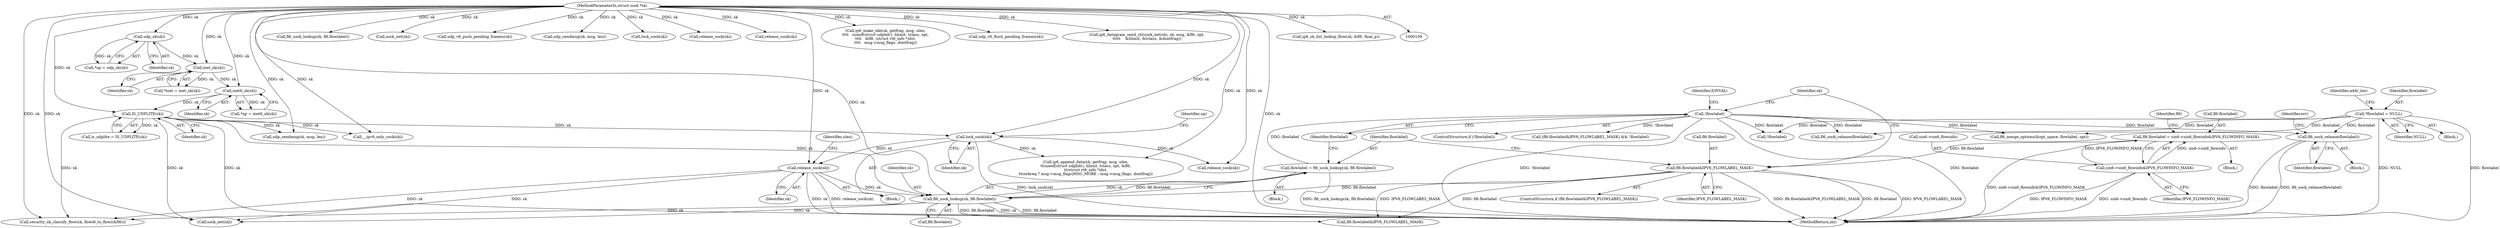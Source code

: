 digraph "0_linux_45f6fad84cc305103b28d73482b344d7f5b76f39_18@pointer" {
"1000604" [label="(Call,fl6_sock_release(flowlabel))"];
"1000138" [label="(Call,*flowlabel = NULL)"];
"1000451" [label="(Call,!flowlabel)"];
"1000443" [label="(Call,flowlabel = fl6_sock_lookup(sk, fl6.flowlabel))"];
"1000445" [label="(Call,fl6_sock_lookup(sk, fl6.flowlabel))"];
"1000188" [label="(Call,IS_UDPLITE(sk))"];
"1000128" [label="(Call,inet6_sk(sk))"];
"1000123" [label="(Call,inet_sk(sk))"];
"1000118" [label="(Call,udp_sk(sk))"];
"1000110" [label="(MethodParameterIn,struct sock *sk)"];
"1000385" [label="(Call,release_sock(sk))"];
"1000360" [label="(Call,lock_sock(sk))"];
"1000437" [label="(Call,fl6.flowlabel&IPV6_FLOWLABEL_MASK)"];
"1000427" [label="(Call,fl6.flowlabel = sin6->sin6_flowinfo&IPV6_FLOWINFO_MASK)"];
"1000431" [label="(Call,sin6->sin6_flowinfo&IPV6_FLOWINFO_MASK)"];
"1000145" [label="(Identifier,addr_len)"];
"1000129" [label="(Identifier,sk)"];
"1000771" [label="(Call,security_sk_classify_flow(sk, flowi6_to_flowi(&fl6)))"];
"1000116" [label="(Call,*up = udp_sk(sk))"];
"1000376" [label="(Call,release_sock(sk))"];
"1000140" [label="(Identifier,NULL)"];
"1000123" [label="(Call,inet_sk(sk))"];
"1000118" [label="(Call,udp_sk(sk))"];
"1000620" [label="(Call,fl6_sock_lookup(sk, fl6.flowlabel))"];
"1000442" [label="(Block,)"];
"1001011" [label="(Call,sock_net(sk))"];
"1000139" [label="(Identifier,flowlabel)"];
"1000444" [label="(Identifier,flowlabel)"];
"1000186" [label="(Call,is_udplite = IS_UDPLITE(sk))"];
"1000603" [label="(Block,)"];
"1000128" [label="(Call,inet6_sk(sk))"];
"1000939" [label="(Call,udp_v6_push_pending_frames(sk))"];
"1000441" [label="(Identifier,IPV6_FLOWLABEL_MASK)"];
"1000324" [label="(Call,udp_sendmsg(sk, msg, len))"];
"1000438" [label="(Call,fl6.flowlabel)"];
"1000427" [label="(Call,fl6.flowlabel = sin6->sin6_flowinfo&IPV6_FLOWINFO_MASK)"];
"1000119" [label="(Identifier,sk)"];
"1000385" [label="(Call,release_sock(sk))"];
"1000864" [label="(Call,lock_sock(sk))"];
"1000455" [label="(Identifier,EINVAL)"];
"1000446" [label="(Identifier,sk)"];
"1000386" [label="(Identifier,sk)"];
"1000988" [label="(Call,fl6_sock_release(flowlabel))"];
"1000188" [label="(Call,IS_UDPLITE(sk))"];
"1000365" [label="(Identifier,up)"];
"1000452" [label="(Identifier,flowlabel)"];
"1000872" [label="(Call,release_sock(sk))"];
"1000447" [label="(Call,fl6.flowlabel)"];
"1000124" [label="(Identifier,sk)"];
"1000121" [label="(Call,*inet = inet_sk(sk))"];
"1000437" [label="(Call,fl6.flowlabel&IPV6_FLOWLABEL_MASK)"];
"1000450" [label="(ControlStructure,if (!flowlabel))"];
"1000113" [label="(Block,)"];
"1000126" [label="(Call,*np = inet6_sk(sk))"];
"1000967" [label="(Call,release_sock(sk))"];
"1000361" [label="(Identifier,sk)"];
"1000189" [label="(Identifier,sk)"];
"1000428" [label="(Call,fl6.flowlabel)"];
"1000359" [label="(Block,)"];
"1000443" [label="(Call,flowlabel = fl6_sock_lookup(sk, fl6.flowlabel))"];
"1000586" [label="(Call,sock_net(sk))"];
"1000830" [label="(Call,ip6_make_skb(sk, getfrag, msg, ulen,\n\t\t\t\t   sizeof(struct udphdr), hlimit, tclass, opt,\n\t\t\t\t   &fl6, (struct rt6_info *)dst,\n\t\t\t\t   msg->msg_flags, dontfrag))"];
"1000658" [label="(Call,fl6_merge_options(&opt_space, flowlabel, opt))"];
"1000138" [label="(Call,*flowlabel = NULL)"];
"1000436" [label="(ControlStructure,if (fl6.flowlabel&IPV6_FLOWLABEL_MASK))"];
"1000445" [label="(Call,fl6_sock_lookup(sk, fl6.flowlabel))"];
"1000931" [label="(Call,udp_v6_flush_pending_frames(sk))"];
"1000432" [label="(Call,sin6->sin6_flowinfo)"];
"1000609" [label="(Call,(fl6.flowlabel&IPV6_FLOWLABEL_MASK) && !flowlabel)"];
"1000604" [label="(Call,fl6_sock_release(flowlabel))"];
"1000585" [label="(Call,ip6_datagram_send_ctl(sock_net(sk), sk, msg, &fl6, opt,\n\t\t\t\t\t    &hlimit, &tclass, &dontfrag))"];
"1000605" [label="(Identifier,flowlabel)"];
"1000903" [label="(Call,ip6_append_data(sk, getfrag, msg, ulen,\n\t\tsizeof(struct udphdr), hlimit, tclass, opt, &fl6,\n\t\t(struct rt6_info *)dst,\n\t\tcorkreq ? msg->msg_flags|MSG_MORE : msg->msg_flags, dontfrag))"];
"1000335" [label="(Call,udp_sendmsg(sk, msg, len))"];
"1000318" [label="(Call,__ipv6_only_sock(sk))"];
"1000360" [label="(Call,lock_sock(sk))"];
"1000431" [label="(Call,sin6->sin6_flowinfo&IPV6_FLOWINFO_MASK)"];
"1000460" [label="(Identifier,sk)"];
"1000110" [label="(MethodParameterIn,struct sock *sk)"];
"1000451" [label="(Call,!flowlabel)"];
"1000426" [label="(Block,)"];
"1000610" [label="(Call,fl6.flowlabel&IPV6_FLOWLABEL_MASK)"];
"1000388" [label="(Identifier,ulen)"];
"1001034" [label="(MethodReturn,int)"];
"1000778" [label="(Call,ip6_sk_dst_lookup_flow(sk, &fl6, final_p))"];
"1000435" [label="(Identifier,IPV6_FLOWINFO_MASK)"];
"1000439" [label="(Identifier,fl6)"];
"1000615" [label="(Call,!flowlabel)"];
"1000607" [label="(Identifier,err)"];
"1000604" -> "1000603"  [label="AST: "];
"1000604" -> "1000605"  [label="CFG: "];
"1000605" -> "1000604"  [label="AST: "];
"1000607" -> "1000604"  [label="CFG: "];
"1000604" -> "1001034"  [label="DDG: fl6_sock_release(flowlabel)"];
"1000604" -> "1001034"  [label="DDG: flowlabel"];
"1000138" -> "1000604"  [label="DDG: flowlabel"];
"1000451" -> "1000604"  [label="DDG: flowlabel"];
"1000138" -> "1000113"  [label="AST: "];
"1000138" -> "1000140"  [label="CFG: "];
"1000139" -> "1000138"  [label="AST: "];
"1000140" -> "1000138"  [label="AST: "];
"1000145" -> "1000138"  [label="CFG: "];
"1000138" -> "1001034"  [label="DDG: flowlabel"];
"1000138" -> "1001034"  [label="DDG: NULL"];
"1000138" -> "1000615"  [label="DDG: flowlabel"];
"1000138" -> "1000658"  [label="DDG: flowlabel"];
"1000138" -> "1000988"  [label="DDG: flowlabel"];
"1000451" -> "1000450"  [label="AST: "];
"1000451" -> "1000452"  [label="CFG: "];
"1000452" -> "1000451"  [label="AST: "];
"1000455" -> "1000451"  [label="CFG: "];
"1000460" -> "1000451"  [label="CFG: "];
"1000451" -> "1001034"  [label="DDG: flowlabel"];
"1000451" -> "1001034"  [label="DDG: !flowlabel"];
"1000443" -> "1000451"  [label="DDG: flowlabel"];
"1000451" -> "1000609"  [label="DDG: !flowlabel"];
"1000451" -> "1000615"  [label="DDG: flowlabel"];
"1000451" -> "1000658"  [label="DDG: flowlabel"];
"1000451" -> "1000988"  [label="DDG: flowlabel"];
"1000443" -> "1000442"  [label="AST: "];
"1000443" -> "1000445"  [label="CFG: "];
"1000444" -> "1000443"  [label="AST: "];
"1000445" -> "1000443"  [label="AST: "];
"1000452" -> "1000443"  [label="CFG: "];
"1000443" -> "1001034"  [label="DDG: fl6_sock_lookup(sk, fl6.flowlabel)"];
"1000445" -> "1000443"  [label="DDG: sk"];
"1000445" -> "1000443"  [label="DDG: fl6.flowlabel"];
"1000445" -> "1000447"  [label="CFG: "];
"1000446" -> "1000445"  [label="AST: "];
"1000447" -> "1000445"  [label="AST: "];
"1000445" -> "1001034"  [label="DDG: sk"];
"1000445" -> "1001034"  [label="DDG: fl6.flowlabel"];
"1000188" -> "1000445"  [label="DDG: sk"];
"1000385" -> "1000445"  [label="DDG: sk"];
"1000110" -> "1000445"  [label="DDG: sk"];
"1000437" -> "1000445"  [label="DDG: fl6.flowlabel"];
"1000445" -> "1000586"  [label="DDG: sk"];
"1000445" -> "1000610"  [label="DDG: fl6.flowlabel"];
"1000445" -> "1000771"  [label="DDG: sk"];
"1000188" -> "1000186"  [label="AST: "];
"1000188" -> "1000189"  [label="CFG: "];
"1000189" -> "1000188"  [label="AST: "];
"1000186" -> "1000188"  [label="CFG: "];
"1000188" -> "1001034"  [label="DDG: sk"];
"1000188" -> "1000186"  [label="DDG: sk"];
"1000128" -> "1000188"  [label="DDG: sk"];
"1000110" -> "1000188"  [label="DDG: sk"];
"1000188" -> "1000318"  [label="DDG: sk"];
"1000188" -> "1000335"  [label="DDG: sk"];
"1000188" -> "1000360"  [label="DDG: sk"];
"1000188" -> "1000586"  [label="DDG: sk"];
"1000188" -> "1000771"  [label="DDG: sk"];
"1000128" -> "1000126"  [label="AST: "];
"1000128" -> "1000129"  [label="CFG: "];
"1000129" -> "1000128"  [label="AST: "];
"1000126" -> "1000128"  [label="CFG: "];
"1000128" -> "1000126"  [label="DDG: sk"];
"1000123" -> "1000128"  [label="DDG: sk"];
"1000110" -> "1000128"  [label="DDG: sk"];
"1000123" -> "1000121"  [label="AST: "];
"1000123" -> "1000124"  [label="CFG: "];
"1000124" -> "1000123"  [label="AST: "];
"1000121" -> "1000123"  [label="CFG: "];
"1000123" -> "1000121"  [label="DDG: sk"];
"1000118" -> "1000123"  [label="DDG: sk"];
"1000110" -> "1000123"  [label="DDG: sk"];
"1000118" -> "1000116"  [label="AST: "];
"1000118" -> "1000119"  [label="CFG: "];
"1000119" -> "1000118"  [label="AST: "];
"1000116" -> "1000118"  [label="CFG: "];
"1000118" -> "1000116"  [label="DDG: sk"];
"1000110" -> "1000118"  [label="DDG: sk"];
"1000110" -> "1000109"  [label="AST: "];
"1000110" -> "1001034"  [label="DDG: sk"];
"1000110" -> "1000318"  [label="DDG: sk"];
"1000110" -> "1000324"  [label="DDG: sk"];
"1000110" -> "1000335"  [label="DDG: sk"];
"1000110" -> "1000360"  [label="DDG: sk"];
"1000110" -> "1000376"  [label="DDG: sk"];
"1000110" -> "1000385"  [label="DDG: sk"];
"1000110" -> "1000586"  [label="DDG: sk"];
"1000110" -> "1000585"  [label="DDG: sk"];
"1000110" -> "1000620"  [label="DDG: sk"];
"1000110" -> "1000771"  [label="DDG: sk"];
"1000110" -> "1000778"  [label="DDG: sk"];
"1000110" -> "1000830"  [label="DDG: sk"];
"1000110" -> "1000864"  [label="DDG: sk"];
"1000110" -> "1000872"  [label="DDG: sk"];
"1000110" -> "1000903"  [label="DDG: sk"];
"1000110" -> "1000931"  [label="DDG: sk"];
"1000110" -> "1000939"  [label="DDG: sk"];
"1000110" -> "1000967"  [label="DDG: sk"];
"1000110" -> "1001011"  [label="DDG: sk"];
"1000385" -> "1000359"  [label="AST: "];
"1000385" -> "1000386"  [label="CFG: "];
"1000386" -> "1000385"  [label="AST: "];
"1000388" -> "1000385"  [label="CFG: "];
"1000385" -> "1001034"  [label="DDG: sk"];
"1000385" -> "1001034"  [label="DDG: release_sock(sk)"];
"1000360" -> "1000385"  [label="DDG: sk"];
"1000385" -> "1000586"  [label="DDG: sk"];
"1000385" -> "1000771"  [label="DDG: sk"];
"1000360" -> "1000359"  [label="AST: "];
"1000360" -> "1000361"  [label="CFG: "];
"1000361" -> "1000360"  [label="AST: "];
"1000365" -> "1000360"  [label="CFG: "];
"1000360" -> "1001034"  [label="DDG: lock_sock(sk)"];
"1000360" -> "1000376"  [label="DDG: sk"];
"1000360" -> "1000903"  [label="DDG: sk"];
"1000437" -> "1000436"  [label="AST: "];
"1000437" -> "1000441"  [label="CFG: "];
"1000438" -> "1000437"  [label="AST: "];
"1000441" -> "1000437"  [label="AST: "];
"1000444" -> "1000437"  [label="CFG: "];
"1000460" -> "1000437"  [label="CFG: "];
"1000437" -> "1001034"  [label="DDG: fl6.flowlabel&IPV6_FLOWLABEL_MASK"];
"1000437" -> "1001034"  [label="DDG: fl6.flowlabel"];
"1000437" -> "1001034"  [label="DDG: IPV6_FLOWLABEL_MASK"];
"1000427" -> "1000437"  [label="DDG: fl6.flowlabel"];
"1000437" -> "1000610"  [label="DDG: fl6.flowlabel"];
"1000437" -> "1000610"  [label="DDG: IPV6_FLOWLABEL_MASK"];
"1000427" -> "1000426"  [label="AST: "];
"1000427" -> "1000431"  [label="CFG: "];
"1000428" -> "1000427"  [label="AST: "];
"1000431" -> "1000427"  [label="AST: "];
"1000439" -> "1000427"  [label="CFG: "];
"1000427" -> "1001034"  [label="DDG: sin6->sin6_flowinfo&IPV6_FLOWINFO_MASK"];
"1000431" -> "1000427"  [label="DDG: sin6->sin6_flowinfo"];
"1000431" -> "1000427"  [label="DDG: IPV6_FLOWINFO_MASK"];
"1000431" -> "1000435"  [label="CFG: "];
"1000432" -> "1000431"  [label="AST: "];
"1000435" -> "1000431"  [label="AST: "];
"1000431" -> "1001034"  [label="DDG: sin6->sin6_flowinfo"];
"1000431" -> "1001034"  [label="DDG: IPV6_FLOWINFO_MASK"];
}
